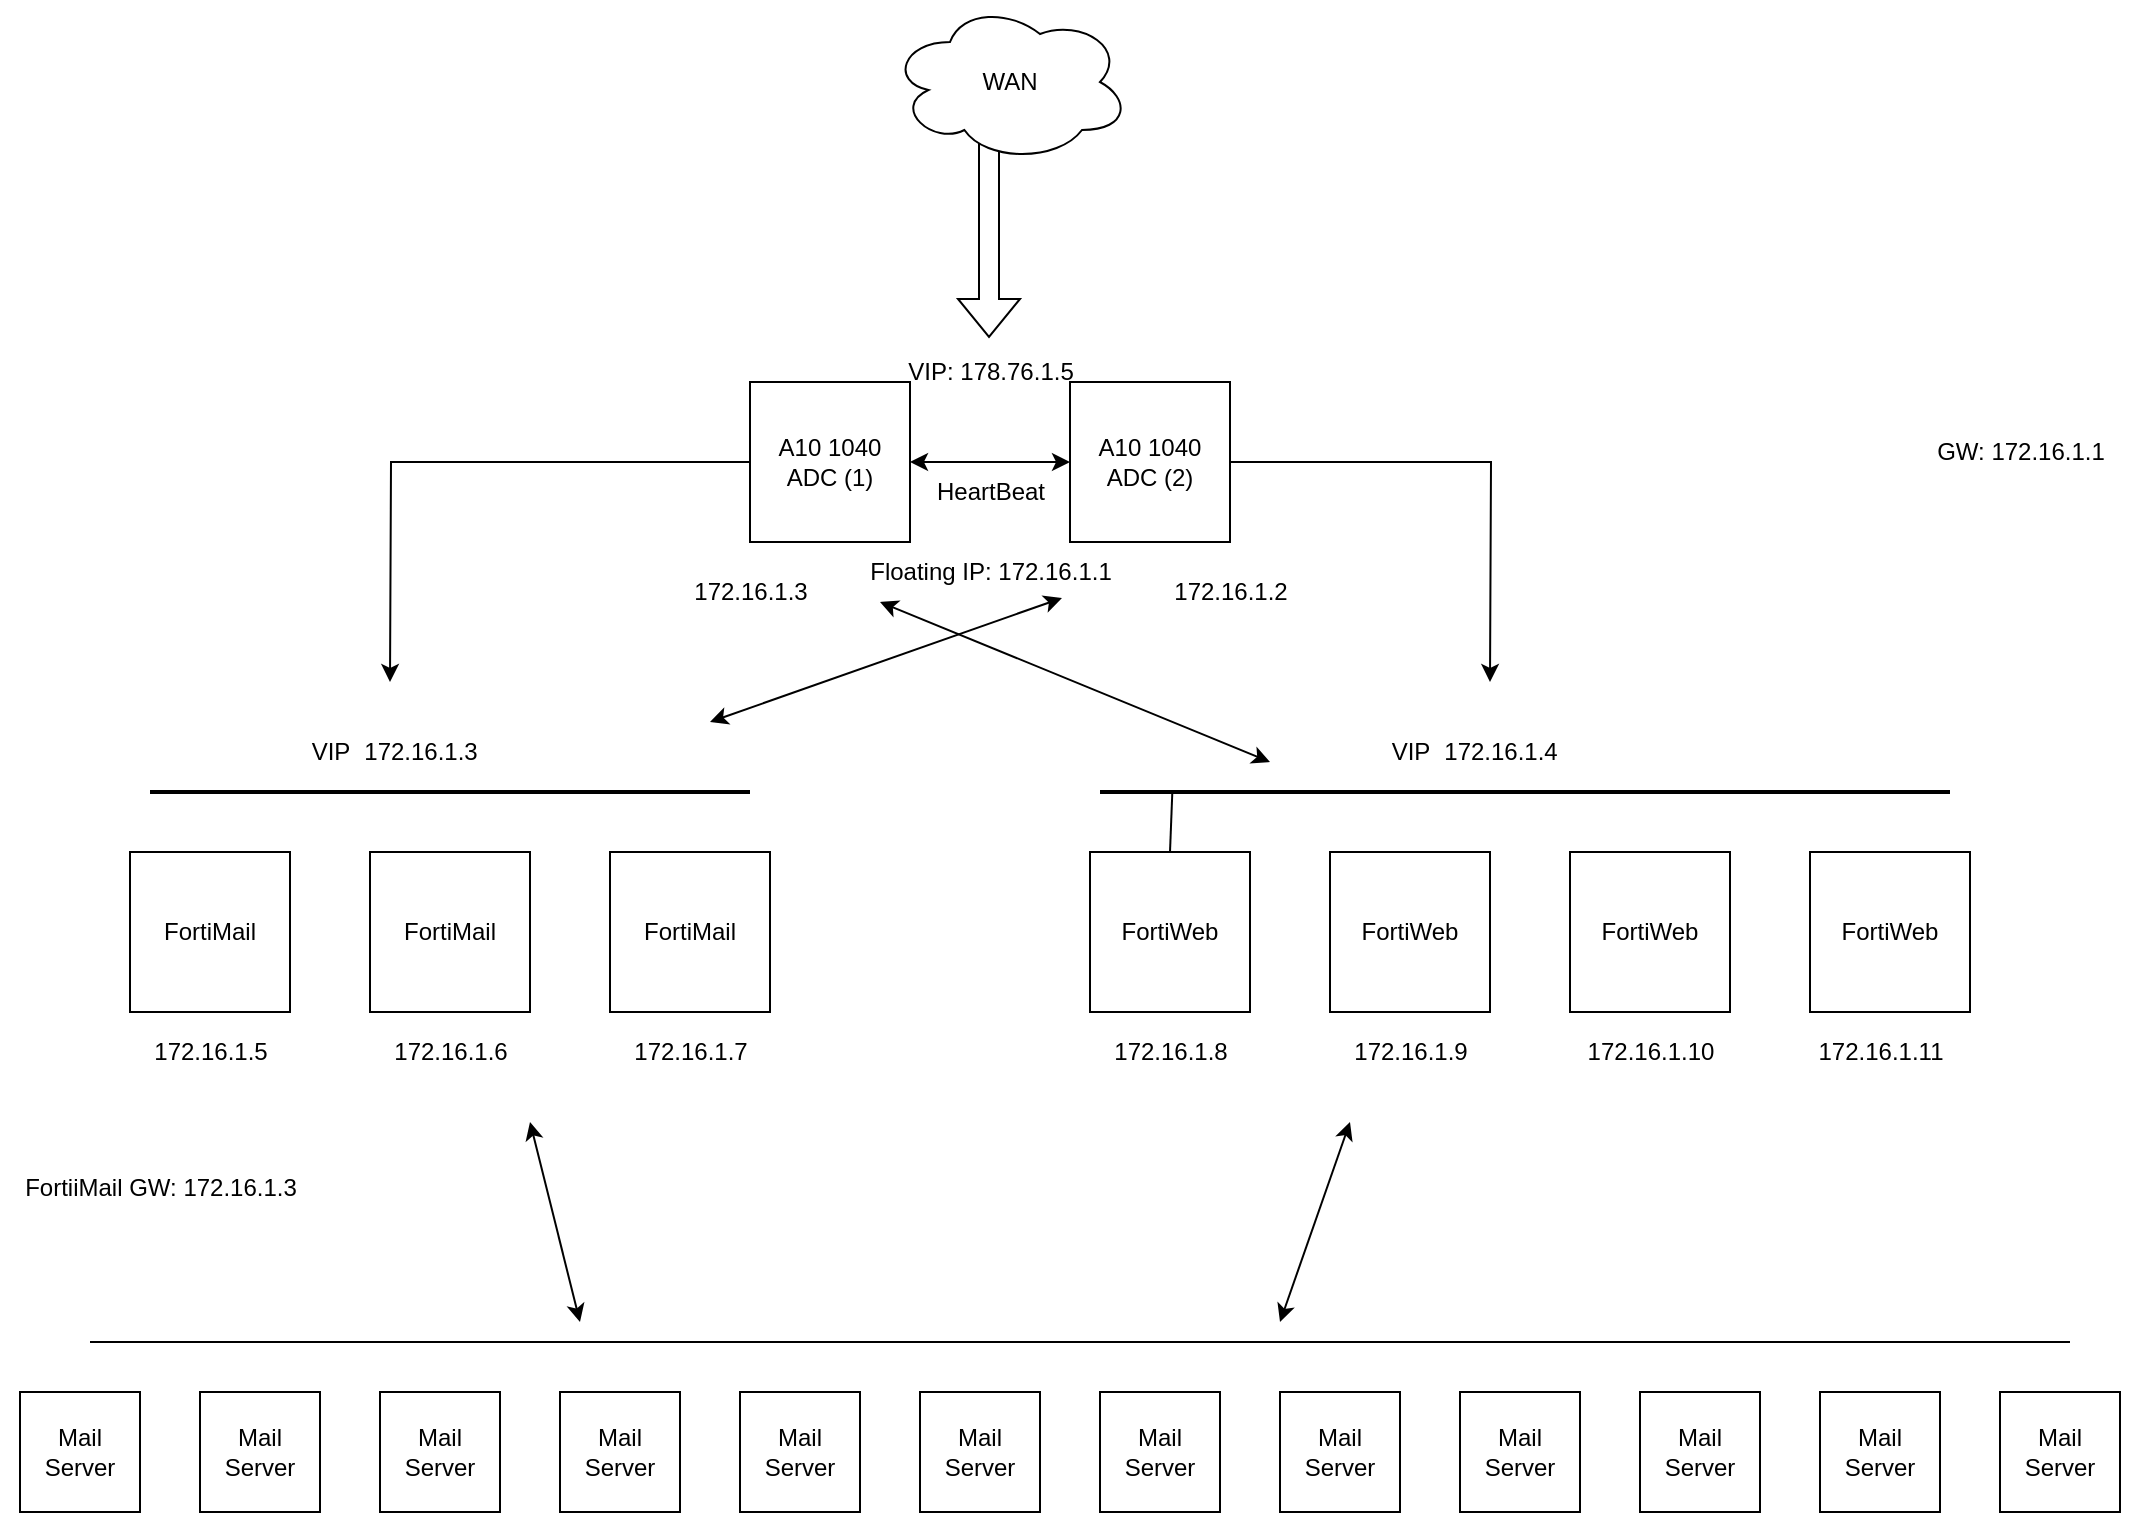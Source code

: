 <mxfile version="21.6.6" type="github">
  <diagram name="Page-1" id="822b0af5-4adb-64df-f703-e8dfc1f81529">
    <mxGraphModel dx="1434" dy="782" grid="1" gridSize="10" guides="1" tooltips="1" connect="1" arrows="1" fold="1" page="1" pageScale="1" pageWidth="1100" pageHeight="850" background="none" math="0" shadow="0">
      <root>
        <mxCell id="0" />
        <mxCell id="1" parent="0" />
        <mxCell id="eRxnyLezfXE1zsq6xe2w-1" value="FortiMail" style="whiteSpace=wrap;html=1;aspect=fixed;" parent="1" vertex="1">
          <mxGeometry x="80" y="425" width="80" height="80" as="geometry" />
        </mxCell>
        <mxCell id="eRxnyLezfXE1zsq6xe2w-2" value="FortiMail" style="whiteSpace=wrap;html=1;aspect=fixed;" parent="1" vertex="1">
          <mxGeometry x="200" y="425" width="80" height="80" as="geometry" />
        </mxCell>
        <mxCell id="eRxnyLezfXE1zsq6xe2w-3" value="FortiMail" style="whiteSpace=wrap;html=1;aspect=fixed;" parent="1" vertex="1">
          <mxGeometry x="320" y="425" width="80" height="80" as="geometry" />
        </mxCell>
        <mxCell id="eRxnyLezfXE1zsq6xe2w-4" value="FortiWeb" style="whiteSpace=wrap;html=1;aspect=fixed;" parent="1" vertex="1">
          <mxGeometry x="560" y="425" width="80" height="80" as="geometry" />
        </mxCell>
        <mxCell id="eRxnyLezfXE1zsq6xe2w-5" value="FortiWeb" style="whiteSpace=wrap;html=1;aspect=fixed;" parent="1" vertex="1">
          <mxGeometry x="680" y="425" width="80" height="80" as="geometry" />
        </mxCell>
        <mxCell id="eRxnyLezfXE1zsq6xe2w-6" value="FortiWeb" style="whiteSpace=wrap;html=1;aspect=fixed;" parent="1" vertex="1">
          <mxGeometry x="800" y="425" width="80" height="80" as="geometry" />
        </mxCell>
        <mxCell id="eRxnyLezfXE1zsq6xe2w-7" value="FortiWeb" style="whiteSpace=wrap;html=1;aspect=fixed;" parent="1" vertex="1">
          <mxGeometry x="920" y="425" width="80" height="80" as="geometry" />
        </mxCell>
        <mxCell id="afdubCbDrdu4FhsxYgP_-13" style="edgeStyle=orthogonalEdgeStyle;rounded=0;orthogonalLoop=1;jettySize=auto;html=1;" edge="1" parent="1" source="eRxnyLezfXE1zsq6xe2w-8">
          <mxGeometry relative="1" as="geometry">
            <mxPoint x="210" y="340" as="targetPoint" />
          </mxGeometry>
        </mxCell>
        <mxCell id="eRxnyLezfXE1zsq6xe2w-8" value="A10 1040 ADC (1)" style="whiteSpace=wrap;html=1;aspect=fixed;" parent="1" vertex="1">
          <mxGeometry x="390" y="190" width="80" height="80" as="geometry" />
        </mxCell>
        <mxCell id="afdubCbDrdu4FhsxYgP_-14" style="edgeStyle=orthogonalEdgeStyle;rounded=0;orthogonalLoop=1;jettySize=auto;html=1;" edge="1" parent="1" source="eRxnyLezfXE1zsq6xe2w-9">
          <mxGeometry relative="1" as="geometry">
            <mxPoint x="760" y="340" as="targetPoint" />
          </mxGeometry>
        </mxCell>
        <mxCell id="eRxnyLezfXE1zsq6xe2w-9" value="A10 1040 ADC (2)" style="whiteSpace=wrap;html=1;aspect=fixed;" parent="1" vertex="1">
          <mxGeometry x="550" y="190" width="80" height="80" as="geometry" />
        </mxCell>
        <mxCell id="eRxnyLezfXE1zsq6xe2w-11" value="" style="endArrow=classic;startArrow=classic;html=1;rounded=0;entryX=0;entryY=0.5;entryDx=0;entryDy=0;" parent="1" target="eRxnyLezfXE1zsq6xe2w-9" edge="1">
          <mxGeometry width="50" height="50" relative="1" as="geometry">
            <mxPoint x="470" y="230" as="sourcePoint" />
            <mxPoint x="520" y="180" as="targetPoint" />
          </mxGeometry>
        </mxCell>
        <mxCell id="eRxnyLezfXE1zsq6xe2w-13" value="VIP: 178.76.1.5" style="text;html=1;align=center;verticalAlign=middle;resizable=0;points=[];autosize=1;strokeColor=none;fillColor=none;" parent="1" vertex="1">
          <mxGeometry x="455" y="170" width="110" height="30" as="geometry" />
        </mxCell>
        <mxCell id="eRxnyLezfXE1zsq6xe2w-14" value="HeartBeat" style="text;html=1;align=center;verticalAlign=middle;resizable=0;points=[];autosize=1;strokeColor=none;fillColor=none;" parent="1" vertex="1">
          <mxGeometry x="470" y="230" width="80" height="30" as="geometry" />
        </mxCell>
        <mxCell id="eRxnyLezfXE1zsq6xe2w-30" value="Mail Server" style="whiteSpace=wrap;html=1;aspect=fixed;" parent="1" vertex="1">
          <mxGeometry x="25" y="695" width="60" height="60" as="geometry" />
        </mxCell>
        <mxCell id="eRxnyLezfXE1zsq6xe2w-31" value="Mail Server" style="whiteSpace=wrap;html=1;aspect=fixed;" parent="1" vertex="1">
          <mxGeometry x="115" y="695" width="60" height="60" as="geometry" />
        </mxCell>
        <mxCell id="eRxnyLezfXE1zsq6xe2w-32" value="Mail Server" style="whiteSpace=wrap;html=1;aspect=fixed;" parent="1" vertex="1">
          <mxGeometry x="205" y="695" width="60" height="60" as="geometry" />
        </mxCell>
        <mxCell id="eRxnyLezfXE1zsq6xe2w-33" value="Mail Server" style="whiteSpace=wrap;html=1;aspect=fixed;" parent="1" vertex="1">
          <mxGeometry x="295" y="695" width="60" height="60" as="geometry" />
        </mxCell>
        <mxCell id="eRxnyLezfXE1zsq6xe2w-34" value="Mail Server" style="whiteSpace=wrap;html=1;aspect=fixed;" parent="1" vertex="1">
          <mxGeometry x="385" y="695" width="60" height="60" as="geometry" />
        </mxCell>
        <mxCell id="eRxnyLezfXE1zsq6xe2w-35" value="Mail Server" style="whiteSpace=wrap;html=1;aspect=fixed;" parent="1" vertex="1">
          <mxGeometry x="475" y="695" width="60" height="60" as="geometry" />
        </mxCell>
        <mxCell id="eRxnyLezfXE1zsq6xe2w-36" value="Mail Server" style="whiteSpace=wrap;html=1;aspect=fixed;" parent="1" vertex="1">
          <mxGeometry x="565" y="695" width="60" height="60" as="geometry" />
        </mxCell>
        <mxCell id="eRxnyLezfXE1zsq6xe2w-37" value="Mail Server" style="whiteSpace=wrap;html=1;aspect=fixed;" parent="1" vertex="1">
          <mxGeometry x="655" y="695" width="60" height="60" as="geometry" />
        </mxCell>
        <mxCell id="eRxnyLezfXE1zsq6xe2w-38" value="Mail Server" style="whiteSpace=wrap;html=1;aspect=fixed;" parent="1" vertex="1">
          <mxGeometry x="745" y="695" width="60" height="60" as="geometry" />
        </mxCell>
        <mxCell id="eRxnyLezfXE1zsq6xe2w-39" value="Mail Server" style="whiteSpace=wrap;html=1;aspect=fixed;" parent="1" vertex="1">
          <mxGeometry x="835" y="695" width="60" height="60" as="geometry" />
        </mxCell>
        <mxCell id="eRxnyLezfXE1zsq6xe2w-40" value="Mail Server" style="whiteSpace=wrap;html=1;aspect=fixed;" parent="1" vertex="1">
          <mxGeometry x="925" y="695" width="60" height="60" as="geometry" />
        </mxCell>
        <mxCell id="eRxnyLezfXE1zsq6xe2w-41" value="Mail Server" style="whiteSpace=wrap;html=1;aspect=fixed;" parent="1" vertex="1">
          <mxGeometry x="1015" y="695" width="60" height="60" as="geometry" />
        </mxCell>
        <mxCell id="eRxnyLezfXE1zsq6xe2w-43" value="" style="shape=flexArrow;endArrow=classic;html=1;rounded=0;entryX=0.5;entryY=-0.05;entryDx=0;entryDy=0;entryPerimeter=0;" parent="1" edge="1">
          <mxGeometry width="50" height="50" relative="1" as="geometry">
            <mxPoint x="509.5" y="70" as="sourcePoint" />
            <mxPoint x="509.5" y="168" as="targetPoint" />
          </mxGeometry>
        </mxCell>
        <mxCell id="eRxnyLezfXE1zsq6xe2w-48" value="Floating IP: 172.16.1.1" style="text;html=1;align=center;verticalAlign=middle;resizable=0;points=[];autosize=1;strokeColor=none;fillColor=none;" parent="1" vertex="1">
          <mxGeometry x="440" y="270" width="140" height="30" as="geometry" />
        </mxCell>
        <mxCell id="eRxnyLezfXE1zsq6xe2w-49" value="172.16.1.2" style="text;html=1;align=center;verticalAlign=middle;resizable=0;points=[];autosize=1;strokeColor=none;fillColor=none;" parent="1" vertex="1">
          <mxGeometry x="590" y="280" width="80" height="30" as="geometry" />
        </mxCell>
        <mxCell id="eRxnyLezfXE1zsq6xe2w-53" value="172.16.1.8" style="text;html=1;align=center;verticalAlign=middle;resizable=0;points=[];autosize=1;strokeColor=none;fillColor=none;" parent="1" vertex="1">
          <mxGeometry x="560" y="510" width="80" height="30" as="geometry" />
        </mxCell>
        <mxCell id="eRxnyLezfXE1zsq6xe2w-54" value="172.16.1.9" style="text;html=1;align=center;verticalAlign=middle;resizable=0;points=[];autosize=1;strokeColor=none;fillColor=none;" parent="1" vertex="1">
          <mxGeometry x="680" y="510" width="80" height="30" as="geometry" />
        </mxCell>
        <mxCell id="eRxnyLezfXE1zsq6xe2w-55" value="172.16.1.10" style="text;html=1;align=center;verticalAlign=middle;resizable=0;points=[];autosize=1;strokeColor=none;fillColor=none;" parent="1" vertex="1">
          <mxGeometry x="795" y="510" width="90" height="30" as="geometry" />
        </mxCell>
        <mxCell id="eRxnyLezfXE1zsq6xe2w-56" value="172.16.1.11" style="text;html=1;align=center;verticalAlign=middle;resizable=0;points=[];autosize=1;strokeColor=none;fillColor=none;" parent="1" vertex="1">
          <mxGeometry x="910" y="510" width="90" height="30" as="geometry" />
        </mxCell>
        <mxCell id="eRxnyLezfXE1zsq6xe2w-61" value="" style="line;strokeWidth=2;html=1;" parent="1" vertex="1">
          <mxGeometry x="90" y="390" width="300" height="10" as="geometry" />
        </mxCell>
        <mxCell id="eRxnyLezfXE1zsq6xe2w-62" value="172.16.1.3" style="text;html=1;align=center;verticalAlign=middle;resizable=0;points=[];autosize=1;strokeColor=none;fillColor=none;" parent="1" vertex="1">
          <mxGeometry x="185" y="360" width="80" height="30" as="geometry" />
        </mxCell>
        <mxCell id="eRxnyLezfXE1zsq6xe2w-63" value="" style="line;strokeWidth=2;html=1;" parent="1" vertex="1">
          <mxGeometry x="565" y="390" width="425" height="10" as="geometry" />
        </mxCell>
        <mxCell id="eRxnyLezfXE1zsq6xe2w-64" value="172.16.1.4" style="text;html=1;align=center;verticalAlign=middle;resizable=0;points=[];autosize=1;strokeColor=none;fillColor=none;" parent="1" vertex="1">
          <mxGeometry x="725" y="360" width="80" height="30" as="geometry" />
        </mxCell>
        <mxCell id="eRxnyLezfXE1zsq6xe2w-65" value="172.16.1.5" style="text;html=1;align=center;verticalAlign=middle;resizable=0;points=[];autosize=1;strokeColor=none;fillColor=none;" parent="1" vertex="1">
          <mxGeometry x="80" y="510" width="80" height="30" as="geometry" />
        </mxCell>
        <mxCell id="eRxnyLezfXE1zsq6xe2w-66" value="172.16.1.6" style="text;html=1;align=center;verticalAlign=middle;resizable=0;points=[];autosize=1;strokeColor=none;fillColor=none;" parent="1" vertex="1">
          <mxGeometry x="200" y="510" width="80" height="30" as="geometry" />
        </mxCell>
        <mxCell id="eRxnyLezfXE1zsq6xe2w-67" value="172.16.1.7" style="text;html=1;align=center;verticalAlign=middle;resizable=0;points=[];autosize=1;strokeColor=none;fillColor=none;" parent="1" vertex="1">
          <mxGeometry x="320" y="510" width="80" height="30" as="geometry" />
        </mxCell>
        <mxCell id="eRxnyLezfXE1zsq6xe2w-69" value="VIP" style="text;html=1;align=center;verticalAlign=middle;resizable=0;points=[];autosize=1;strokeColor=none;fillColor=none;" parent="1" vertex="1">
          <mxGeometry x="160" y="360" width="40" height="30" as="geometry" />
        </mxCell>
        <mxCell id="eRxnyLezfXE1zsq6xe2w-70" value="VIP" style="text;html=1;align=center;verticalAlign=middle;resizable=0;points=[];autosize=1;strokeColor=none;fillColor=none;" parent="1" vertex="1">
          <mxGeometry x="700" y="360" width="40" height="30" as="geometry" />
        </mxCell>
        <mxCell id="eRxnyLezfXE1zsq6xe2w-72" value="" style="endArrow=none;html=1;rounded=0;entryX=0.085;entryY=0.6;entryDx=0;entryDy=0;entryPerimeter=0;exitX=0.5;exitY=0;exitDx=0;exitDy=0;" parent="1" source="eRxnyLezfXE1zsq6xe2w-4" target="eRxnyLezfXE1zsq6xe2w-63" edge="1">
          <mxGeometry width="50" height="50" relative="1" as="geometry">
            <mxPoint x="550" y="440" as="sourcePoint" />
            <mxPoint x="600" y="390" as="targetPoint" />
          </mxGeometry>
        </mxCell>
        <mxCell id="afdubCbDrdu4FhsxYgP_-3" value="" style="endArrow=none;html=1;rounded=0;" edge="1" parent="1">
          <mxGeometry width="50" height="50" relative="1" as="geometry">
            <mxPoint x="60" y="670" as="sourcePoint" />
            <mxPoint x="1050" y="670" as="targetPoint" />
          </mxGeometry>
        </mxCell>
        <mxCell id="afdubCbDrdu4FhsxYgP_-4" value="" style="endArrow=classic;startArrow=classic;html=1;rounded=0;" edge="1" parent="1">
          <mxGeometry width="50" height="50" relative="1" as="geometry">
            <mxPoint x="305" y="660" as="sourcePoint" />
            <mxPoint x="280" y="560" as="targetPoint" />
          </mxGeometry>
        </mxCell>
        <mxCell id="afdubCbDrdu4FhsxYgP_-5" value="" style="endArrow=classic;startArrow=classic;html=1;rounded=0;" edge="1" parent="1">
          <mxGeometry width="50" height="50" relative="1" as="geometry">
            <mxPoint x="655" y="660" as="sourcePoint" />
            <mxPoint x="690" y="560" as="targetPoint" />
          </mxGeometry>
        </mxCell>
        <mxCell id="afdubCbDrdu4FhsxYgP_-11" value="" style="endArrow=classic;startArrow=classic;html=1;rounded=0;entryX=0.757;entryY=0.933;entryDx=0;entryDy=0;entryPerimeter=0;" edge="1" parent="1" target="eRxnyLezfXE1zsq6xe2w-48">
          <mxGeometry width="50" height="50" relative="1" as="geometry">
            <mxPoint x="370" y="360" as="sourcePoint" />
            <mxPoint x="560" y="290" as="targetPoint" />
          </mxGeometry>
        </mxCell>
        <mxCell id="afdubCbDrdu4FhsxYgP_-12" value="" style="endArrow=classic;startArrow=classic;html=1;rounded=0;" edge="1" parent="1">
          <mxGeometry width="50" height="50" relative="1" as="geometry">
            <mxPoint x="455" y="300" as="sourcePoint" />
            <mxPoint x="650" y="380" as="targetPoint" />
          </mxGeometry>
        </mxCell>
        <mxCell id="afdubCbDrdu4FhsxYgP_-15" value="172.16.1.3" style="text;html=1;align=center;verticalAlign=middle;resizable=0;points=[];autosize=1;strokeColor=none;fillColor=none;" vertex="1" parent="1">
          <mxGeometry x="350" y="280" width="80" height="30" as="geometry" />
        </mxCell>
        <mxCell id="afdubCbDrdu4FhsxYgP_-16" value="GW: 172.16.1.1" style="text;html=1;align=center;verticalAlign=middle;resizable=0;points=[];autosize=1;strokeColor=none;fillColor=none;" vertex="1" parent="1">
          <mxGeometry x="970" y="210" width="110" height="30" as="geometry" />
        </mxCell>
        <mxCell id="afdubCbDrdu4FhsxYgP_-17" value="FortiiMail GW: 172.16.1.3" style="text;html=1;align=center;verticalAlign=middle;resizable=0;points=[];autosize=1;strokeColor=none;fillColor=none;" vertex="1" parent="1">
          <mxGeometry x="15" y="578" width="160" height="30" as="geometry" />
        </mxCell>
        <mxCell id="afdubCbDrdu4FhsxYgP_-19" value="WAN" style="ellipse;shape=cloud;whiteSpace=wrap;html=1;" vertex="1" parent="1">
          <mxGeometry x="460" width="120" height="80" as="geometry" />
        </mxCell>
      </root>
    </mxGraphModel>
  </diagram>
</mxfile>
